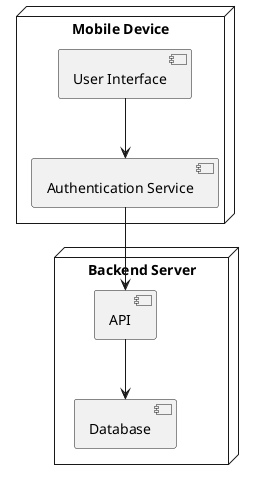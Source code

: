 @startuml
node "Mobile Device" {
  component "User Interface"
  component "Authentication Service"
}

node "Backend Server" {
  component "API"
  component "Database"
}

"User Interface" --> "Authentication Service"
"Authentication Service" --> "API"
"API" --> "Database"
@enduml

